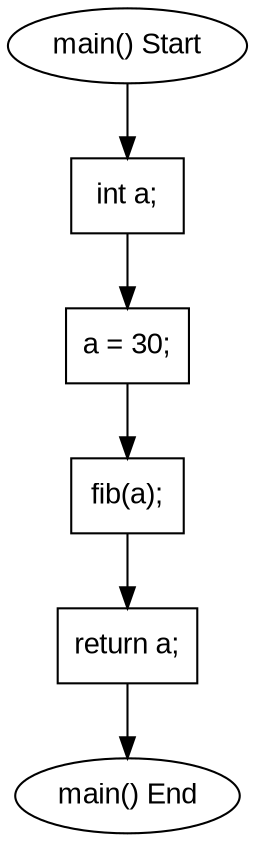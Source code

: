 digraph main {
    rankdir=TB;
    node [shape=box, fontname=Arial];
    edge [fontname=Arial];

    start [label="main() Start", shape=ellipse];
    end [label="main() End", shape=ellipse];
    node1 [label="int a;"];
    node2 [label="a = 30;"];
    node3 [label="fib(a);"];
    node4 [label="return a;"];

    start -> node1;
    node1 -> node2;
    node2 -> node3;
    node3 -> node4;
    node4 -> end;
}